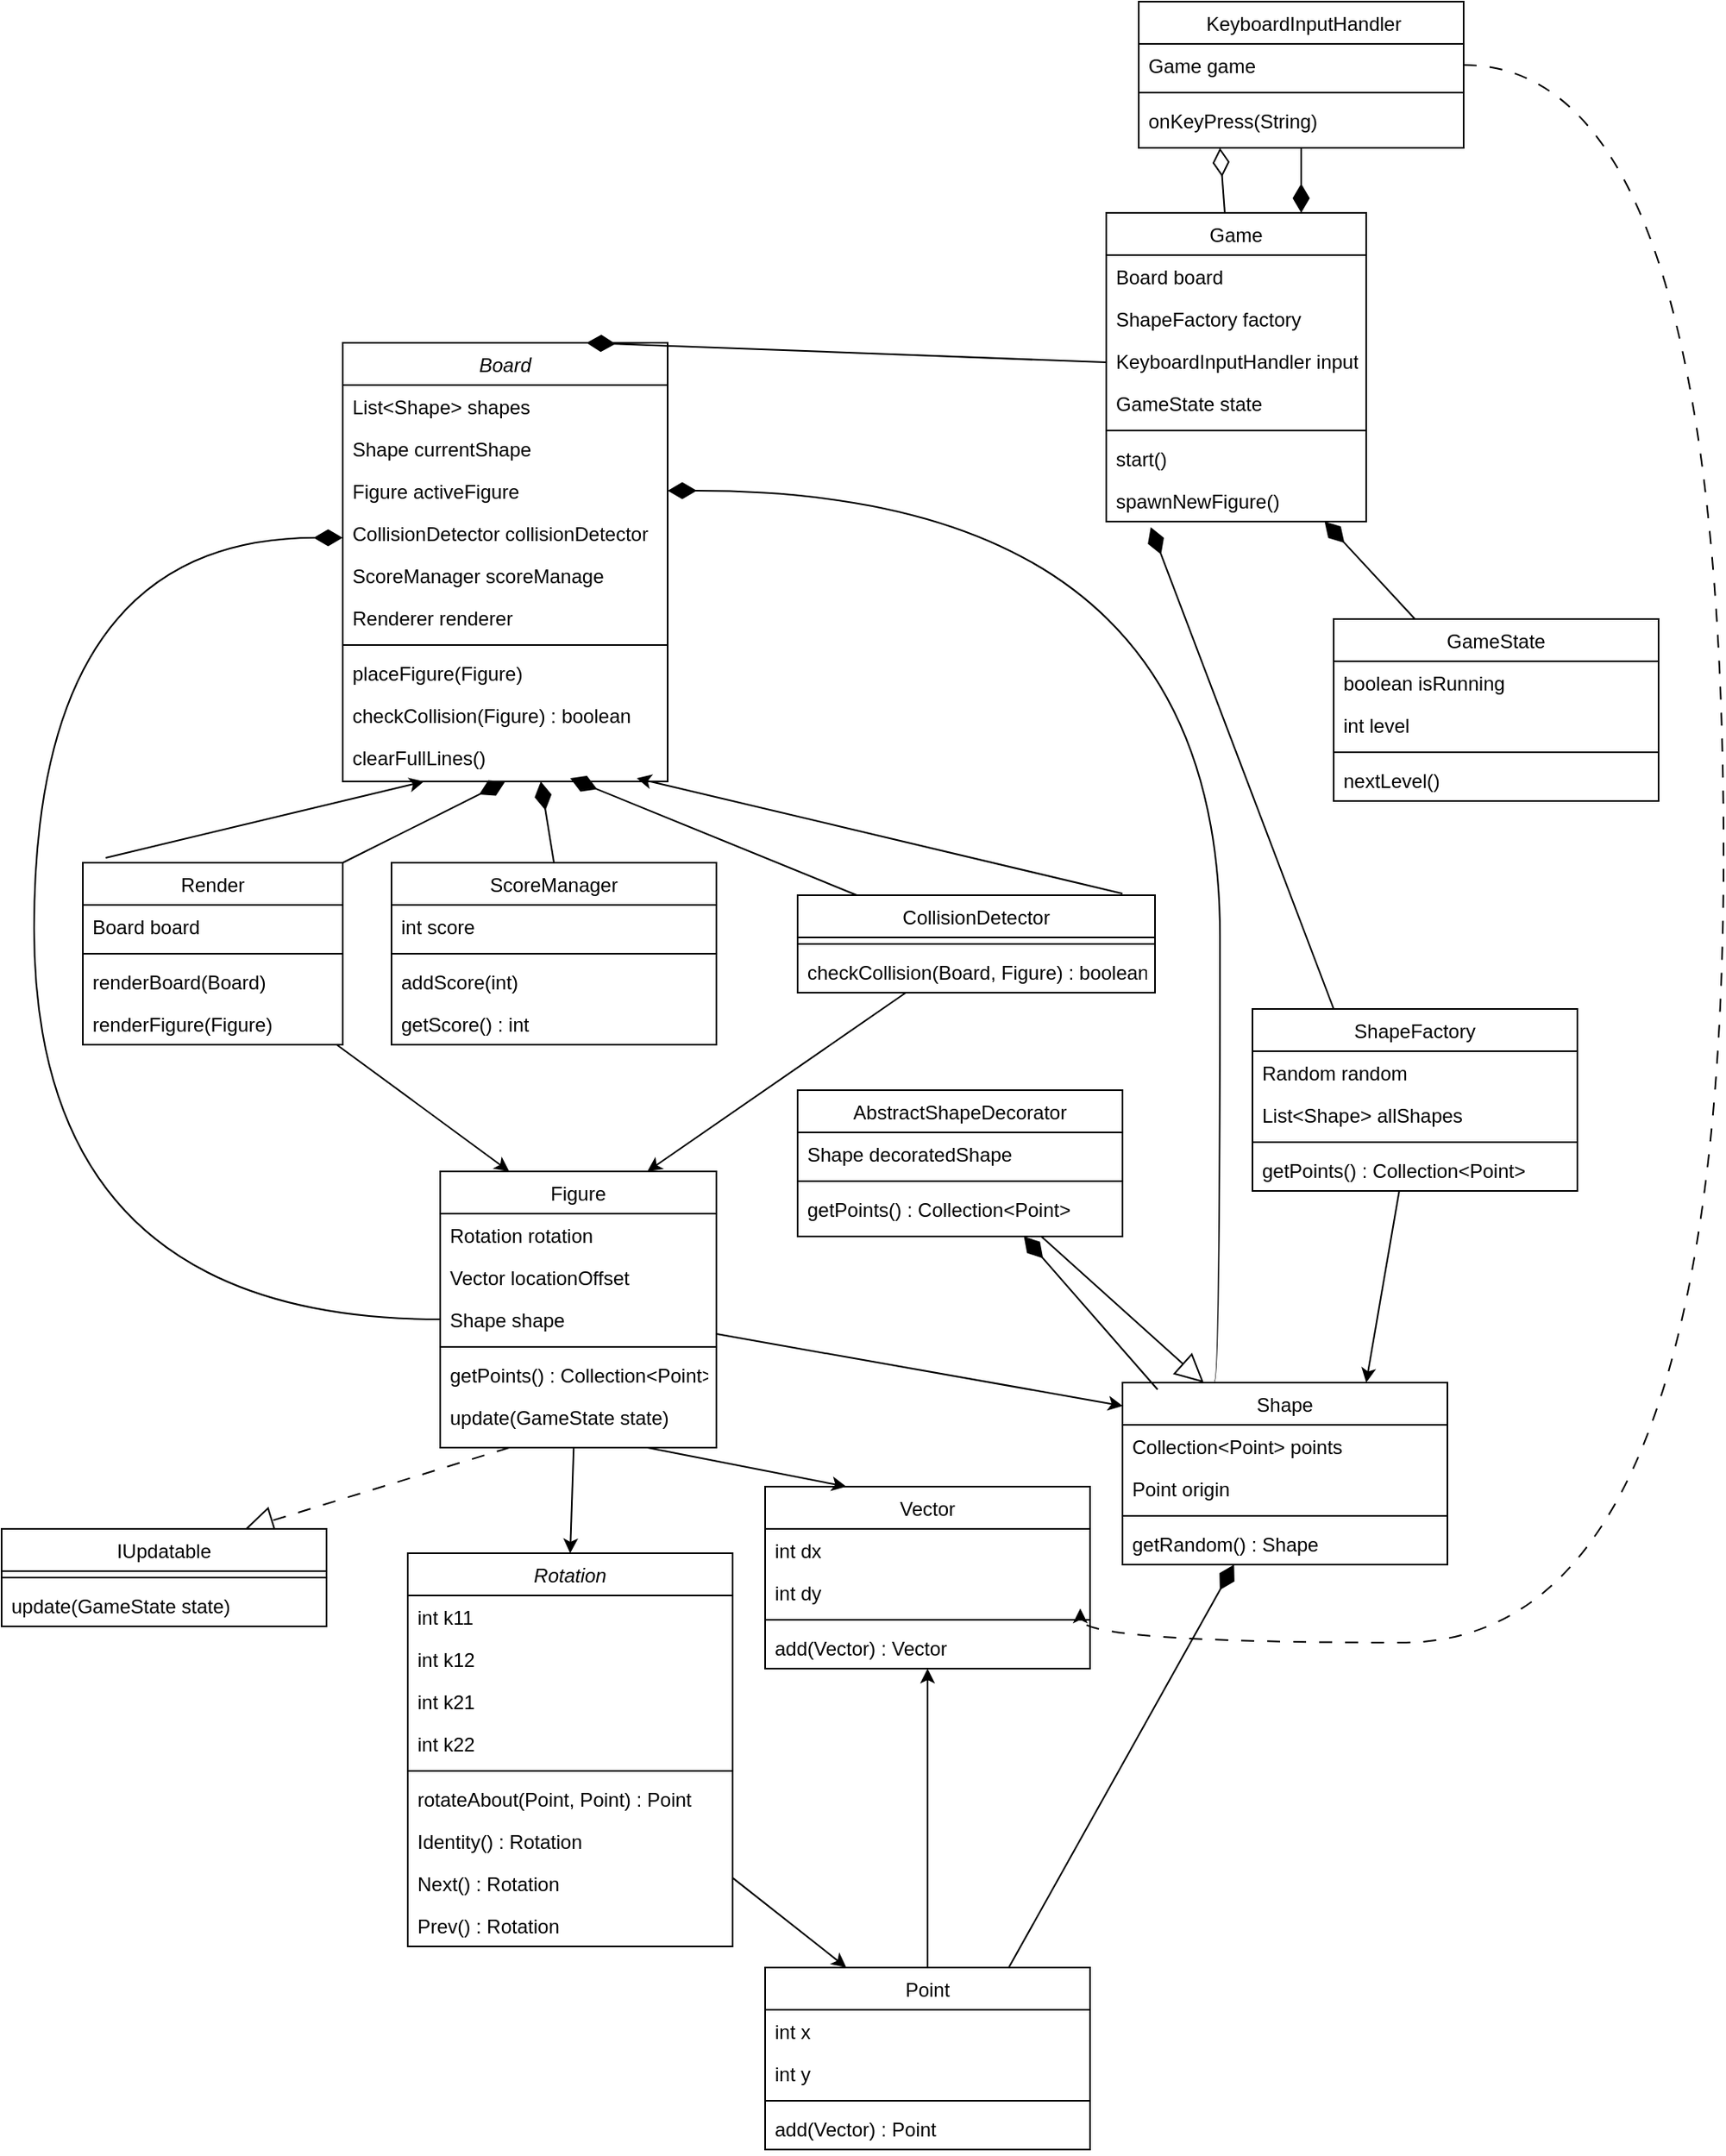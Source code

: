 <mxfile version="28.2.7">
  <diagram id="C5RBs43oDa-KdzZeNtuy" name="Page-1">
    <mxGraphModel grid="1" page="1" gridSize="10" guides="1" tooltips="1" connect="1" arrows="1" fold="1" pageScale="1" pageWidth="827" pageHeight="1169" math="0" shadow="0">
      <root>
        <mxCell id="WIyWlLk6GJQsqaUBKTNV-0" />
        <mxCell id="WIyWlLk6GJQsqaUBKTNV-1" parent="WIyWlLk6GJQsqaUBKTNV-0" />
        <mxCell id="5gI8SnAr9XJoYuYocvuc-80" style="rounded=0;orthogonalLoop=1;jettySize=auto;html=1;entryX=1;entryY=0;entryDx=0;entryDy=0;exitX=0.5;exitY=1;exitDx=0;exitDy=0;endArrow=none;endFill=0;endSize=6;startArrow=diamondThin;startFill=1;startSize=15;" edge="1" parent="WIyWlLk6GJQsqaUBKTNV-1" source="zkfFHV4jXpPFQw0GAbJ--0" target="5gI8SnAr9XJoYuYocvuc-6">
          <mxGeometry relative="1" as="geometry">
            <mxPoint x="310" y="110" as="sourcePoint" />
          </mxGeometry>
        </mxCell>
        <mxCell id="5gI8SnAr9XJoYuYocvuc-81" style="rounded=0;orthogonalLoop=1;jettySize=auto;html=1;entryX=0.5;entryY=0;entryDx=0;entryDy=0;endArrow=none;endFill=0;endSize=6;startArrow=diamondThin;startFill=1;startSize=15;" edge="1" parent="WIyWlLk6GJQsqaUBKTNV-1" source="zkfFHV4jXpPFQw0GAbJ--0" target="5gI8SnAr9XJoYuYocvuc-12">
          <mxGeometry relative="1" as="geometry" />
        </mxCell>
        <mxCell id="5gI8SnAr9XJoYuYocvuc-82" style="rounded=0;orthogonalLoop=1;jettySize=auto;html=1;entryX=0.909;entryY=-0.017;entryDx=0;entryDy=0;exitX=0.905;exitY=1;exitDx=0;exitDy=0;endArrow=none;endFill=0;endSize=15;startArrow=classic;startFill=1;exitPerimeter=0;entryPerimeter=0;" edge="1" parent="WIyWlLk6GJQsqaUBKTNV-1" source="5gI8SnAr9XJoYuYocvuc-5" target="zkfFHV4jXpPFQw0GAbJ--13">
          <mxGeometry relative="1" as="geometry" />
        </mxCell>
        <mxCell id="5gI8SnAr9XJoYuYocvuc-105" style="edgeStyle=orthogonalEdgeStyle;rounded=0;orthogonalLoop=1;jettySize=auto;html=1;entryX=0;entryY=0.5;entryDx=0;entryDy=0;curved=1;endArrow=none;endFill=0;endSize=6;startArrow=diamondThin;startFill=1;startSize=15;" edge="1" parent="WIyWlLk6GJQsqaUBKTNV-1" source="zkfFHV4jXpPFQw0GAbJ--0" target="5gI8SnAr9XJoYuYocvuc-40">
          <mxGeometry relative="1" as="geometry">
            <Array as="points">
              <mxPoint x="30" y="-40" />
              <mxPoint x="30" y="441" />
            </Array>
          </mxGeometry>
        </mxCell>
        <mxCell id="zkfFHV4jXpPFQw0GAbJ--0" value="Board" style="swimlane;fontStyle=2;align=center;verticalAlign=top;childLayout=stackLayout;horizontal=1;startSize=26;horizontalStack=0;resizeParent=1;resizeLast=0;collapsible=1;marginBottom=0;rounded=0;shadow=0;strokeWidth=1;" vertex="1" parent="WIyWlLk6GJQsqaUBKTNV-1">
          <mxGeometry x="220" y="-160" width="200" height="270" as="geometry">
            <mxRectangle x="230" y="140" width="160" height="26" as="alternateBounds" />
          </mxGeometry>
        </mxCell>
        <mxCell id="zkfFHV4jXpPFQw0GAbJ--1" value="List&lt;Shape&gt; shapes" style="text;align=left;verticalAlign=top;spacingLeft=4;spacingRight=4;overflow=hidden;rotatable=0;points=[[0,0.5],[1,0.5]];portConstraint=eastwest;" vertex="1" parent="zkfFHV4jXpPFQw0GAbJ--0">
          <mxGeometry y="26" width="200" height="26" as="geometry" />
        </mxCell>
        <mxCell id="zkfFHV4jXpPFQw0GAbJ--2" value="Shape currentShape" style="text;align=left;verticalAlign=top;spacingLeft=4;spacingRight=4;overflow=hidden;rotatable=0;points=[[0,0.5],[1,0.5]];portConstraint=eastwest;rounded=0;shadow=0;html=0;" vertex="1" parent="zkfFHV4jXpPFQw0GAbJ--0">
          <mxGeometry y="52" width="200" height="26" as="geometry" />
        </mxCell>
        <mxCell id="zkfFHV4jXpPFQw0GAbJ--3" value="Figure activeFigure" style="text;align=left;verticalAlign=top;spacingLeft=4;spacingRight=4;overflow=hidden;rotatable=0;points=[[0,0.5],[1,0.5]];portConstraint=eastwest;rounded=0;shadow=0;html=0;" vertex="1" parent="zkfFHV4jXpPFQw0GAbJ--0">
          <mxGeometry y="78" width="200" height="26" as="geometry" />
        </mxCell>
        <mxCell id="zkfFHV4jXpPFQw0GAbJ--5" value="CollisionDetector collisionDetector" style="text;align=left;verticalAlign=top;spacingLeft=4;spacingRight=4;overflow=hidden;rotatable=0;points=[[0,0.5],[1,0.5]];portConstraint=eastwest;" vertex="1" parent="zkfFHV4jXpPFQw0GAbJ--0">
          <mxGeometry y="104" width="200" height="26" as="geometry" />
        </mxCell>
        <mxCell id="5gI8SnAr9XJoYuYocvuc-1" value="ScoreManager scoreManage" style="text;align=left;verticalAlign=top;spacingLeft=4;spacingRight=4;overflow=hidden;rotatable=0;points=[[0,0.5],[1,0.5]];portConstraint=eastwest;rounded=0;shadow=0;html=0;" vertex="1" parent="zkfFHV4jXpPFQw0GAbJ--0">
          <mxGeometry y="130" width="200" height="26" as="geometry" />
        </mxCell>
        <mxCell id="5gI8SnAr9XJoYuYocvuc-2" value="Renderer renderer" style="text;align=left;verticalAlign=top;spacingLeft=4;spacingRight=4;overflow=hidden;rotatable=0;points=[[0,0.5],[1,0.5]];portConstraint=eastwest;rounded=0;shadow=0;html=0;" vertex="1" parent="zkfFHV4jXpPFQw0GAbJ--0">
          <mxGeometry y="156" width="200" height="26" as="geometry" />
        </mxCell>
        <mxCell id="zkfFHV4jXpPFQw0GAbJ--4" value="" style="line;html=1;strokeWidth=1;align=left;verticalAlign=middle;spacingTop=-1;spacingLeft=3;spacingRight=3;rotatable=0;labelPosition=right;points=[];portConstraint=eastwest;" vertex="1" parent="zkfFHV4jXpPFQw0GAbJ--0">
          <mxGeometry y="182" width="200" height="8" as="geometry" />
        </mxCell>
        <mxCell id="5gI8SnAr9XJoYuYocvuc-3" value="placeFigure(Figure)" style="text;align=left;verticalAlign=top;spacingLeft=4;spacingRight=4;overflow=hidden;rotatable=0;points=[[0,0.5],[1,0.5]];portConstraint=eastwest;rounded=0;shadow=0;html=0;" vertex="1" parent="zkfFHV4jXpPFQw0GAbJ--0">
          <mxGeometry y="190" width="200" height="26" as="geometry" />
        </mxCell>
        <mxCell id="5gI8SnAr9XJoYuYocvuc-4" value="checkCollision(Figure) : boolean" style="text;align=left;verticalAlign=top;spacingLeft=4;spacingRight=4;overflow=hidden;rotatable=0;points=[[0,0.5],[1,0.5]];portConstraint=eastwest;rounded=0;shadow=0;html=0;" vertex="1" parent="zkfFHV4jXpPFQw0GAbJ--0">
          <mxGeometry y="216" width="200" height="26" as="geometry" />
        </mxCell>
        <mxCell id="5gI8SnAr9XJoYuYocvuc-5" value="clearFullLines()" style="text;align=left;verticalAlign=top;spacingLeft=4;spacingRight=4;overflow=hidden;rotatable=0;points=[[0,0.5],[1,0.5]];portConstraint=eastwest;rounded=0;shadow=0;html=0;" vertex="1" parent="zkfFHV4jXpPFQw0GAbJ--0">
          <mxGeometry y="242" width="200" height="26" as="geometry" />
        </mxCell>
        <mxCell id="5gI8SnAr9XJoYuYocvuc-110" style="rounded=0;orthogonalLoop=1;jettySize=auto;html=1;entryX=0.75;entryY=0;entryDx=0;entryDy=0;endArrow=classic;endFill=1;" edge="1" parent="WIyWlLk6GJQsqaUBKTNV-1" source="zkfFHV4jXpPFQw0GAbJ--13" target="5gI8SnAr9XJoYuYocvuc-37">
          <mxGeometry relative="1" as="geometry" />
        </mxCell>
        <mxCell id="zkfFHV4jXpPFQw0GAbJ--13" value="CollisionDetector" style="swimlane;fontStyle=0;align=center;verticalAlign=top;childLayout=stackLayout;horizontal=1;startSize=26;horizontalStack=0;resizeParent=1;resizeLast=0;collapsible=1;marginBottom=0;rounded=0;shadow=0;strokeWidth=1;" vertex="1" parent="WIyWlLk6GJQsqaUBKTNV-1">
          <mxGeometry x="500" y="180" width="220" height="60" as="geometry">
            <mxRectangle x="340" y="380" width="170" height="26" as="alternateBounds" />
          </mxGeometry>
        </mxCell>
        <mxCell id="zkfFHV4jXpPFQw0GAbJ--15" value="" style="line;html=1;strokeWidth=1;align=left;verticalAlign=middle;spacingTop=-1;spacingLeft=3;spacingRight=3;rotatable=0;labelPosition=right;points=[];portConstraint=eastwest;" vertex="1" parent="zkfFHV4jXpPFQw0GAbJ--13">
          <mxGeometry y="26" width="220" height="8" as="geometry" />
        </mxCell>
        <mxCell id="zkfFHV4jXpPFQw0GAbJ--14" value="checkCollision(Board, Figure) : boolean" style="text;align=left;verticalAlign=top;spacingLeft=4;spacingRight=4;overflow=hidden;rotatable=0;points=[[0,0.5],[1,0.5]];portConstraint=eastwest;" vertex="1" parent="zkfFHV4jXpPFQw0GAbJ--13">
          <mxGeometry y="34" width="220" height="26" as="geometry" />
        </mxCell>
        <mxCell id="5gI8SnAr9XJoYuYocvuc-90" style="rounded=0;orthogonalLoop=1;jettySize=auto;html=1;entryX=0.75;entryY=0;entryDx=0;entryDy=0;endSize=15;endArrow=diamondThin;endFill=1;" edge="1" parent="WIyWlLk6GJQsqaUBKTNV-1" source="zkfFHV4jXpPFQw0GAbJ--17" target="zkfFHV4jXpPFQw0GAbJ--0">
          <mxGeometry relative="1" as="geometry" />
        </mxCell>
        <mxCell id="5gI8SnAr9XJoYuYocvuc-92" style="rounded=0;orthogonalLoop=1;jettySize=auto;html=1;entryX=0.25;entryY=0;entryDx=0;entryDy=0;exitX=0.84;exitY=1;exitDx=0;exitDy=0;exitPerimeter=0;endArrow=none;endFill=0;endSize=6;startArrow=diamondThin;startFill=1;startSize=15;" edge="1" parent="WIyWlLk6GJQsqaUBKTNV-1" source="zkfFHV4jXpPFQw0GAbJ--24" target="5gI8SnAr9XJoYuYocvuc-22">
          <mxGeometry relative="1" as="geometry" />
        </mxCell>
        <mxCell id="5gI8SnAr9XJoYuYocvuc-96" style="rounded=0;orthogonalLoop=1;jettySize=auto;html=1;entryX=0.25;entryY=0;entryDx=0;entryDy=0;exitX=0.171;exitY=1.133;exitDx=0;exitDy=0;exitPerimeter=0;endArrow=none;endFill=0;endSize=6;startArrow=diamondThin;startFill=1;startSize=15;" edge="1" parent="WIyWlLk6GJQsqaUBKTNV-1" source="zkfFHV4jXpPFQw0GAbJ--24" target="5gI8SnAr9XJoYuYocvuc-27">
          <mxGeometry relative="1" as="geometry" />
        </mxCell>
        <mxCell id="5gI8SnAr9XJoYuYocvuc-113" style="rounded=0;orthogonalLoop=1;jettySize=auto;html=1;entryX=0.25;entryY=1;entryDx=0;entryDy=0;endArrow=diamondThin;endFill=0;endSize=15;" edge="1" parent="WIyWlLk6GJQsqaUBKTNV-1" source="zkfFHV4jXpPFQw0GAbJ--17" target="5gI8SnAr9XJoYuYocvuc-17">
          <mxGeometry relative="1" as="geometry" />
        </mxCell>
        <mxCell id="zkfFHV4jXpPFQw0GAbJ--17" value="Game" style="swimlane;fontStyle=0;align=center;verticalAlign=top;childLayout=stackLayout;horizontal=1;startSize=26;horizontalStack=0;resizeParent=1;resizeLast=0;collapsible=1;marginBottom=0;rounded=0;shadow=0;strokeWidth=1;" vertex="1" parent="WIyWlLk6GJQsqaUBKTNV-1">
          <mxGeometry x="690" y="-240" width="160" height="190" as="geometry">
            <mxRectangle x="550" y="140" width="160" height="26" as="alternateBounds" />
          </mxGeometry>
        </mxCell>
        <mxCell id="zkfFHV4jXpPFQw0GAbJ--18" value="Board board" style="text;align=left;verticalAlign=top;spacingLeft=4;spacingRight=4;overflow=hidden;rotatable=0;points=[[0,0.5],[1,0.5]];portConstraint=eastwest;" vertex="1" parent="zkfFHV4jXpPFQw0GAbJ--17">
          <mxGeometry y="26" width="160" height="26" as="geometry" />
        </mxCell>
        <mxCell id="zkfFHV4jXpPFQw0GAbJ--19" value="ShapeFactory factory" style="text;align=left;verticalAlign=top;spacingLeft=4;spacingRight=4;overflow=hidden;rotatable=0;points=[[0,0.5],[1,0.5]];portConstraint=eastwest;rounded=0;shadow=0;html=0;" vertex="1" parent="zkfFHV4jXpPFQw0GAbJ--17">
          <mxGeometry y="52" width="160" height="26" as="geometry" />
        </mxCell>
        <mxCell id="zkfFHV4jXpPFQw0GAbJ--20" value="KeyboardInputHandler input" style="text;align=left;verticalAlign=top;spacingLeft=4;spacingRight=4;overflow=hidden;rotatable=0;points=[[0,0.5],[1,0.5]];portConstraint=eastwest;rounded=0;shadow=0;html=0;" vertex="1" parent="zkfFHV4jXpPFQw0GAbJ--17">
          <mxGeometry y="78" width="160" height="26" as="geometry" />
        </mxCell>
        <mxCell id="zkfFHV4jXpPFQw0GAbJ--21" value="GameState state" style="text;align=left;verticalAlign=top;spacingLeft=4;spacingRight=4;overflow=hidden;rotatable=0;points=[[0,0.5],[1,0.5]];portConstraint=eastwest;rounded=0;shadow=0;html=0;" vertex="1" parent="zkfFHV4jXpPFQw0GAbJ--17">
          <mxGeometry y="104" width="160" height="26" as="geometry" />
        </mxCell>
        <mxCell id="zkfFHV4jXpPFQw0GAbJ--23" value="" style="line;html=1;strokeWidth=1;align=left;verticalAlign=middle;spacingTop=-1;spacingLeft=3;spacingRight=3;rotatable=0;labelPosition=right;points=[];portConstraint=eastwest;" vertex="1" parent="zkfFHV4jXpPFQw0GAbJ--17">
          <mxGeometry y="130" width="160" height="8" as="geometry" />
        </mxCell>
        <mxCell id="zkfFHV4jXpPFQw0GAbJ--22" value="start()" style="text;align=left;verticalAlign=top;spacingLeft=4;spacingRight=4;overflow=hidden;rotatable=0;points=[[0,0.5],[1,0.5]];portConstraint=eastwest;rounded=0;shadow=0;html=0;" vertex="1" parent="zkfFHV4jXpPFQw0GAbJ--17">
          <mxGeometry y="138" width="160" height="26" as="geometry" />
        </mxCell>
        <mxCell id="zkfFHV4jXpPFQw0GAbJ--24" value="spawnNewFigure()" style="text;align=left;verticalAlign=top;spacingLeft=4;spacingRight=4;overflow=hidden;rotatable=0;points=[[0,0.5],[1,0.5]];portConstraint=eastwest;" vertex="1" parent="zkfFHV4jXpPFQw0GAbJ--17">
          <mxGeometry y="164" width="160" height="26" as="geometry" />
        </mxCell>
        <mxCell id="5gI8SnAr9XJoYuYocvuc-106" style="rounded=0;orthogonalLoop=1;jettySize=auto;html=1;entryX=0.25;entryY=0;entryDx=0;entryDy=0;" edge="1" parent="WIyWlLk6GJQsqaUBKTNV-1" source="5gI8SnAr9XJoYuYocvuc-6" target="5gI8SnAr9XJoYuYocvuc-37">
          <mxGeometry relative="1" as="geometry" />
        </mxCell>
        <mxCell id="5gI8SnAr9XJoYuYocvuc-109" style="rounded=0;orthogonalLoop=1;jettySize=auto;html=1;entryX=0.25;entryY=1;entryDx=0;entryDy=0;exitX=0.088;exitY=-0.027;exitDx=0;exitDy=0;endArrow=classic;endFill=1;exitPerimeter=0;" edge="1" parent="WIyWlLk6GJQsqaUBKTNV-1" source="5gI8SnAr9XJoYuYocvuc-6" target="zkfFHV4jXpPFQw0GAbJ--0">
          <mxGeometry relative="1" as="geometry" />
        </mxCell>
        <mxCell id="5gI8SnAr9XJoYuYocvuc-6" value="Render" style="swimlane;fontStyle=0;align=center;verticalAlign=top;childLayout=stackLayout;horizontal=1;startSize=26;horizontalStack=0;resizeParent=1;resizeLast=0;collapsible=1;marginBottom=0;rounded=0;shadow=0;strokeWidth=1;" vertex="1" parent="WIyWlLk6GJQsqaUBKTNV-1">
          <mxGeometry x="60" y="160" width="160" height="112" as="geometry">
            <mxRectangle x="130" y="380" width="160" height="26" as="alternateBounds" />
          </mxGeometry>
        </mxCell>
        <mxCell id="5gI8SnAr9XJoYuYocvuc-7" value="Board board" style="text;align=left;verticalAlign=top;spacingLeft=4;spacingRight=4;overflow=hidden;rotatable=0;points=[[0,0.5],[1,0.5]];portConstraint=eastwest;" vertex="1" parent="5gI8SnAr9XJoYuYocvuc-6">
          <mxGeometry y="26" width="160" height="26" as="geometry" />
        </mxCell>
        <mxCell id="5gI8SnAr9XJoYuYocvuc-9" value="" style="line;html=1;strokeWidth=1;align=left;verticalAlign=middle;spacingTop=-1;spacingLeft=3;spacingRight=3;rotatable=0;labelPosition=right;points=[];portConstraint=eastwest;" vertex="1" parent="5gI8SnAr9XJoYuYocvuc-6">
          <mxGeometry y="52" width="160" height="8" as="geometry" />
        </mxCell>
        <mxCell id="5gI8SnAr9XJoYuYocvuc-10" value="renderBoard(Board)" style="text;align=left;verticalAlign=top;spacingLeft=4;spacingRight=4;overflow=hidden;rotatable=0;points=[[0,0.5],[1,0.5]];portConstraint=eastwest;fontStyle=0" vertex="1" parent="5gI8SnAr9XJoYuYocvuc-6">
          <mxGeometry y="60" width="160" height="26" as="geometry" />
        </mxCell>
        <mxCell id="5gI8SnAr9XJoYuYocvuc-11" value="renderFigure(Figure)" style="text;align=left;verticalAlign=top;spacingLeft=4;spacingRight=4;overflow=hidden;rotatable=0;points=[[0,0.5],[1,0.5]];portConstraint=eastwest;" vertex="1" parent="5gI8SnAr9XJoYuYocvuc-6">
          <mxGeometry y="86" width="160" height="26" as="geometry" />
        </mxCell>
        <mxCell id="5gI8SnAr9XJoYuYocvuc-12" value="ScoreManager" style="swimlane;fontStyle=0;align=center;verticalAlign=top;childLayout=stackLayout;horizontal=1;startSize=26;horizontalStack=0;resizeParent=1;resizeLast=0;collapsible=1;marginBottom=0;rounded=0;shadow=0;strokeWidth=1;" vertex="1" parent="WIyWlLk6GJQsqaUBKTNV-1">
          <mxGeometry x="250" y="160" width="200" height="112" as="geometry">
            <mxRectangle x="130" y="380" width="160" height="26" as="alternateBounds" />
          </mxGeometry>
        </mxCell>
        <mxCell id="5gI8SnAr9XJoYuYocvuc-13" value="int score" style="text;align=left;verticalAlign=top;spacingLeft=4;spacingRight=4;overflow=hidden;rotatable=0;points=[[0,0.5],[1,0.5]];portConstraint=eastwest;" vertex="1" parent="5gI8SnAr9XJoYuYocvuc-12">
          <mxGeometry y="26" width="200" height="26" as="geometry" />
        </mxCell>
        <mxCell id="5gI8SnAr9XJoYuYocvuc-14" value="" style="line;html=1;strokeWidth=1;align=left;verticalAlign=middle;spacingTop=-1;spacingLeft=3;spacingRight=3;rotatable=0;labelPosition=right;points=[];portConstraint=eastwest;" vertex="1" parent="5gI8SnAr9XJoYuYocvuc-12">
          <mxGeometry y="52" width="200" height="8" as="geometry" />
        </mxCell>
        <mxCell id="5gI8SnAr9XJoYuYocvuc-15" value="addScore(int)" style="text;align=left;verticalAlign=top;spacingLeft=4;spacingRight=4;overflow=hidden;rotatable=0;points=[[0,0.5],[1,0.5]];portConstraint=eastwest;fontStyle=0" vertex="1" parent="5gI8SnAr9XJoYuYocvuc-12">
          <mxGeometry y="60" width="200" height="26" as="geometry" />
        </mxCell>
        <mxCell id="5gI8SnAr9XJoYuYocvuc-16" value="getScore() : int" style="text;align=left;verticalAlign=top;spacingLeft=4;spacingRight=4;overflow=hidden;rotatable=0;points=[[0,0.5],[1,0.5]];portConstraint=eastwest;" vertex="1" parent="5gI8SnAr9XJoYuYocvuc-12">
          <mxGeometry y="86" width="200" height="26" as="geometry" />
        </mxCell>
        <mxCell id="5gI8SnAr9XJoYuYocvuc-112" style="rounded=0;orthogonalLoop=1;jettySize=auto;html=1;entryX=0.75;entryY=0;entryDx=0;entryDy=0;endArrow=diamondThin;endFill=1;endSize=15;" edge="1" parent="WIyWlLk6GJQsqaUBKTNV-1" source="5gI8SnAr9XJoYuYocvuc-17" target="zkfFHV4jXpPFQw0GAbJ--17">
          <mxGeometry relative="1" as="geometry" />
        </mxCell>
        <mxCell id="5gI8SnAr9XJoYuYocvuc-114" style="rounded=0;orthogonalLoop=1;jettySize=auto;html=1;entryX=0.97;entryY=0.885;entryDx=0;entryDy=0;dashed=1;dashPattern=8 8;edgeStyle=orthogonalEdgeStyle;curved=1;entryPerimeter=0;exitX=1;exitY=0.5;exitDx=0;exitDy=0;" edge="1" parent="WIyWlLk6GJQsqaUBKTNV-1" source="5gI8SnAr9XJoYuYocvuc-18" target="5gI8SnAr9XJoYuYocvuc-34">
          <mxGeometry relative="1" as="geometry">
            <mxPoint x="1080" y="-722.5" as="sourcePoint" />
            <mxPoint x="750" y="667.5" as="targetPoint" />
            <Array as="points">
              <mxPoint x="1070" y="-331" />
              <mxPoint x="1070" y="640" />
              <mxPoint x="674" y="640" />
            </Array>
          </mxGeometry>
        </mxCell>
        <mxCell id="5gI8SnAr9XJoYuYocvuc-17" value=" KeyboardInputHandler" style="swimlane;fontStyle=0;align=center;verticalAlign=top;childLayout=stackLayout;horizontal=1;startSize=26;horizontalStack=0;resizeParent=1;resizeLast=0;collapsible=1;marginBottom=0;rounded=0;shadow=0;strokeWidth=1;" vertex="1" parent="WIyWlLk6GJQsqaUBKTNV-1">
          <mxGeometry x="710" y="-370" width="200" height="90" as="geometry">
            <mxRectangle x="130" y="380" width="160" height="26" as="alternateBounds" />
          </mxGeometry>
        </mxCell>
        <mxCell id="5gI8SnAr9XJoYuYocvuc-18" value="Game game" style="text;align=left;verticalAlign=top;spacingLeft=4;spacingRight=4;overflow=hidden;rotatable=0;points=[[0,0.5],[1,0.5]];portConstraint=eastwest;" vertex="1" parent="5gI8SnAr9XJoYuYocvuc-17">
          <mxGeometry y="26" width="200" height="26" as="geometry" />
        </mxCell>
        <mxCell id="5gI8SnAr9XJoYuYocvuc-19" value="" style="line;html=1;strokeWidth=1;align=left;verticalAlign=middle;spacingTop=-1;spacingLeft=3;spacingRight=3;rotatable=0;labelPosition=right;points=[];portConstraint=eastwest;" vertex="1" parent="5gI8SnAr9XJoYuYocvuc-17">
          <mxGeometry y="52" width="200" height="8" as="geometry" />
        </mxCell>
        <mxCell id="5gI8SnAr9XJoYuYocvuc-21" value="onKeyPress(String)" style="text;align=left;verticalAlign=top;spacingLeft=4;spacingRight=4;overflow=hidden;rotatable=0;points=[[0,0.5],[1,0.5]];portConstraint=eastwest;" vertex="1" parent="5gI8SnAr9XJoYuYocvuc-17">
          <mxGeometry y="60" width="200" height="26" as="geometry" />
        </mxCell>
        <mxCell id="5gI8SnAr9XJoYuYocvuc-22" value="GameState" style="swimlane;fontStyle=0;align=center;verticalAlign=top;childLayout=stackLayout;horizontal=1;startSize=26;horizontalStack=0;resizeParent=1;resizeLast=0;collapsible=1;marginBottom=0;rounded=0;shadow=0;strokeWidth=1;" vertex="1" parent="WIyWlLk6GJQsqaUBKTNV-1">
          <mxGeometry x="830" y="10" width="200" height="112" as="geometry">
            <mxRectangle x="130" y="380" width="160" height="26" as="alternateBounds" />
          </mxGeometry>
        </mxCell>
        <mxCell id="5gI8SnAr9XJoYuYocvuc-23" value="boolean isRunning" style="text;align=left;verticalAlign=top;spacingLeft=4;spacingRight=4;overflow=hidden;rotatable=0;points=[[0,0.5],[1,0.5]];portConstraint=eastwest;" vertex="1" parent="5gI8SnAr9XJoYuYocvuc-22">
          <mxGeometry y="26" width="200" height="26" as="geometry" />
        </mxCell>
        <mxCell id="5gI8SnAr9XJoYuYocvuc-25" value="int level" style="text;align=left;verticalAlign=top;spacingLeft=4;spacingRight=4;overflow=hidden;rotatable=0;points=[[0,0.5],[1,0.5]];portConstraint=eastwest;fontStyle=0" vertex="1" parent="5gI8SnAr9XJoYuYocvuc-22">
          <mxGeometry y="52" width="200" height="26" as="geometry" />
        </mxCell>
        <mxCell id="5gI8SnAr9XJoYuYocvuc-24" value="" style="line;html=1;strokeWidth=1;align=left;verticalAlign=middle;spacingTop=-1;spacingLeft=3;spacingRight=3;rotatable=0;labelPosition=right;points=[];portConstraint=eastwest;" vertex="1" parent="5gI8SnAr9XJoYuYocvuc-22">
          <mxGeometry y="78" width="200" height="8" as="geometry" />
        </mxCell>
        <mxCell id="5gI8SnAr9XJoYuYocvuc-26" value="nextLevel()" style="text;align=left;verticalAlign=top;spacingLeft=4;spacingRight=4;overflow=hidden;rotatable=0;points=[[0,0.5],[1,0.5]];portConstraint=eastwest;" vertex="1" parent="5gI8SnAr9XJoYuYocvuc-22">
          <mxGeometry y="86" width="200" height="26" as="geometry" />
        </mxCell>
        <mxCell id="5gI8SnAr9XJoYuYocvuc-100" style="rounded=0;orthogonalLoop=1;jettySize=auto;html=1;entryX=0.75;entryY=0;entryDx=0;entryDy=0;endArrow=classic;endFill=1;" edge="1" parent="WIyWlLk6GJQsqaUBKTNV-1" source="5gI8SnAr9XJoYuYocvuc-27" target="5gI8SnAr9XJoYuYocvuc-56">
          <mxGeometry relative="1" as="geometry" />
        </mxCell>
        <mxCell id="5gI8SnAr9XJoYuYocvuc-27" value="ShapeFactory" style="swimlane;fontStyle=0;align=center;verticalAlign=top;childLayout=stackLayout;horizontal=1;startSize=26;horizontalStack=0;resizeParent=1;resizeLast=0;collapsible=1;marginBottom=0;rounded=0;shadow=0;strokeWidth=1;" vertex="1" parent="WIyWlLk6GJQsqaUBKTNV-1">
          <mxGeometry x="780" y="250" width="200" height="112" as="geometry">
            <mxRectangle x="130" y="380" width="160" height="26" as="alternateBounds" />
          </mxGeometry>
        </mxCell>
        <mxCell id="5gI8SnAr9XJoYuYocvuc-28" value="Random random" style="text;align=left;verticalAlign=top;spacingLeft=4;spacingRight=4;overflow=hidden;rotatable=0;points=[[0,0.5],[1,0.5]];portConstraint=eastwest;" vertex="1" parent="5gI8SnAr9XJoYuYocvuc-27">
          <mxGeometry y="26" width="200" height="26" as="geometry" />
        </mxCell>
        <mxCell id="5gI8SnAr9XJoYuYocvuc-29" value="List&lt;Shape&gt; allShapes" style="text;align=left;verticalAlign=top;spacingLeft=4;spacingRight=4;overflow=hidden;rotatable=0;points=[[0,0.5],[1,0.5]];portConstraint=eastwest;fontStyle=0" vertex="1" parent="5gI8SnAr9XJoYuYocvuc-27">
          <mxGeometry y="52" width="200" height="26" as="geometry" />
        </mxCell>
        <mxCell id="5gI8SnAr9XJoYuYocvuc-30" value="" style="line;html=1;strokeWidth=1;align=left;verticalAlign=middle;spacingTop=-1;spacingLeft=3;spacingRight=3;rotatable=0;labelPosition=right;points=[];portConstraint=eastwest;" vertex="1" parent="5gI8SnAr9XJoYuYocvuc-27">
          <mxGeometry y="78" width="200" height="8" as="geometry" />
        </mxCell>
        <mxCell id="5gI8SnAr9XJoYuYocvuc-31" value="getPoints() : Collection&lt;Point&gt;" style="text;align=left;verticalAlign=top;spacingLeft=4;spacingRight=4;overflow=hidden;rotatable=0;points=[[0,0.5],[1,0.5]];portConstraint=eastwest;" vertex="1" parent="5gI8SnAr9XJoYuYocvuc-27">
          <mxGeometry y="86" width="200" height="26" as="geometry" />
        </mxCell>
        <mxCell id="5gI8SnAr9XJoYuYocvuc-74" style="rounded=0;orthogonalLoop=1;jettySize=auto;html=1;entryX=0.5;entryY=0;entryDx=0;entryDy=0;endArrow=none;endFill=0;startArrow=classic;startFill=1;" edge="1" parent="WIyWlLk6GJQsqaUBKTNV-1" source="5gI8SnAr9XJoYuYocvuc-32" target="5gI8SnAr9XJoYuYocvuc-68">
          <mxGeometry relative="1" as="geometry" />
        </mxCell>
        <mxCell id="5gI8SnAr9XJoYuYocvuc-32" value="Vector" style="swimlane;fontStyle=0;align=center;verticalAlign=top;childLayout=stackLayout;horizontal=1;startSize=26;horizontalStack=0;resizeParent=1;resizeLast=0;collapsible=1;marginBottom=0;rounded=0;shadow=0;strokeWidth=1;" vertex="1" parent="WIyWlLk6GJQsqaUBKTNV-1">
          <mxGeometry x="480" y="544" width="200" height="112" as="geometry">
            <mxRectangle x="130" y="380" width="160" height="26" as="alternateBounds" />
          </mxGeometry>
        </mxCell>
        <mxCell id="5gI8SnAr9XJoYuYocvuc-33" value="int dx" style="text;align=left;verticalAlign=top;spacingLeft=4;spacingRight=4;overflow=hidden;rotatable=0;points=[[0,0.5],[1,0.5]];portConstraint=eastwest;" vertex="1" parent="5gI8SnAr9XJoYuYocvuc-32">
          <mxGeometry y="26" width="200" height="26" as="geometry" />
        </mxCell>
        <mxCell id="5gI8SnAr9XJoYuYocvuc-34" value="int dy" style="text;align=left;verticalAlign=top;spacingLeft=4;spacingRight=4;overflow=hidden;rotatable=0;points=[[0,0.5],[1,0.5]];portConstraint=eastwest;fontStyle=0" vertex="1" parent="5gI8SnAr9XJoYuYocvuc-32">
          <mxGeometry y="52" width="200" height="26" as="geometry" />
        </mxCell>
        <mxCell id="5gI8SnAr9XJoYuYocvuc-35" value="" style="line;html=1;strokeWidth=1;align=left;verticalAlign=middle;spacingTop=-1;spacingLeft=3;spacingRight=3;rotatable=0;labelPosition=right;points=[];portConstraint=eastwest;" vertex="1" parent="5gI8SnAr9XJoYuYocvuc-32">
          <mxGeometry y="78" width="200" height="8" as="geometry" />
        </mxCell>
        <mxCell id="5gI8SnAr9XJoYuYocvuc-36" value="add(Vector) : Vector" style="text;align=left;verticalAlign=top;spacingLeft=4;spacingRight=4;overflow=hidden;rotatable=0;points=[[0,0.5],[1,0.5]];portConstraint=eastwest;" vertex="1" parent="5gI8SnAr9XJoYuYocvuc-32">
          <mxGeometry y="86" width="200" height="26" as="geometry" />
        </mxCell>
        <mxCell id="5gI8SnAr9XJoYuYocvuc-76" style="rounded=0;orthogonalLoop=1;jettySize=auto;html=1;entryX=0.75;entryY=0;entryDx=0;entryDy=0;exitX=0.25;exitY=1;exitDx=0;exitDy=0;dashed=1;dashPattern=8 8;endArrow=block;endFill=0;endSize=15;" edge="1" parent="WIyWlLk6GJQsqaUBKTNV-1" source="5gI8SnAr9XJoYuYocvuc-37" target="5gI8SnAr9XJoYuYocvuc-63">
          <mxGeometry relative="1" as="geometry" />
        </mxCell>
        <mxCell id="5gI8SnAr9XJoYuYocvuc-77" style="rounded=0;orthogonalLoop=1;jettySize=auto;html=1;entryX=0.5;entryY=0;entryDx=0;entryDy=0;endArrow=classic;endFill=1;" edge="1" parent="WIyWlLk6GJQsqaUBKTNV-1" source="5gI8SnAr9XJoYuYocvuc-37" target="5gI8SnAr9XJoYuYocvuc-45">
          <mxGeometry relative="1" as="geometry" />
        </mxCell>
        <mxCell id="5gI8SnAr9XJoYuYocvuc-78" style="rounded=0;orthogonalLoop=1;jettySize=auto;html=1;entryX=0.25;entryY=0;entryDx=0;entryDy=0;exitX=0.75;exitY=1;exitDx=0;exitDy=0;endArrow=classic;endFill=1;endSize=6;" edge="1" parent="WIyWlLk6GJQsqaUBKTNV-1" source="5gI8SnAr9XJoYuYocvuc-37" target="5gI8SnAr9XJoYuYocvuc-32">
          <mxGeometry relative="1" as="geometry" />
        </mxCell>
        <mxCell id="5gI8SnAr9XJoYuYocvuc-37" value="Figure" style="swimlane;fontStyle=0;align=center;verticalAlign=top;childLayout=stackLayout;horizontal=1;startSize=26;horizontalStack=0;resizeParent=1;resizeLast=0;collapsible=1;marginBottom=0;rounded=0;shadow=0;strokeWidth=1;" vertex="1" parent="WIyWlLk6GJQsqaUBKTNV-1">
          <mxGeometry x="280" y="350" width="170" height="170" as="geometry">
            <mxRectangle x="550" y="140" width="160" height="26" as="alternateBounds" />
          </mxGeometry>
        </mxCell>
        <mxCell id="5gI8SnAr9XJoYuYocvuc-38" value="Rotation rotation" style="text;align=left;verticalAlign=top;spacingLeft=4;spacingRight=4;overflow=hidden;rotatable=0;points=[[0,0.5],[1,0.5]];portConstraint=eastwest;" vertex="1" parent="5gI8SnAr9XJoYuYocvuc-37">
          <mxGeometry y="26" width="170" height="26" as="geometry" />
        </mxCell>
        <mxCell id="5gI8SnAr9XJoYuYocvuc-39" value="Vector locationOffset" style="text;align=left;verticalAlign=top;spacingLeft=4;spacingRight=4;overflow=hidden;rotatable=0;points=[[0,0.5],[1,0.5]];portConstraint=eastwest;rounded=0;shadow=0;html=0;" vertex="1" parent="5gI8SnAr9XJoYuYocvuc-37">
          <mxGeometry y="52" width="170" height="26" as="geometry" />
        </mxCell>
        <mxCell id="5gI8SnAr9XJoYuYocvuc-40" value="Shape shape" style="text;align=left;verticalAlign=top;spacingLeft=4;spacingRight=4;overflow=hidden;rotatable=0;points=[[0,0.5],[1,0.5]];portConstraint=eastwest;rounded=0;shadow=0;html=0;" vertex="1" parent="5gI8SnAr9XJoYuYocvuc-37">
          <mxGeometry y="78" width="170" height="26" as="geometry" />
        </mxCell>
        <mxCell id="5gI8SnAr9XJoYuYocvuc-42" value="" style="line;html=1;strokeWidth=1;align=left;verticalAlign=middle;spacingTop=-1;spacingLeft=3;spacingRight=3;rotatable=0;labelPosition=right;points=[];portConstraint=eastwest;" vertex="1" parent="5gI8SnAr9XJoYuYocvuc-37">
          <mxGeometry y="104" width="170" height="8" as="geometry" />
        </mxCell>
        <mxCell id="5gI8SnAr9XJoYuYocvuc-41" value="getPoints() : Collection&lt;Point&gt;" style="text;align=left;verticalAlign=top;spacingLeft=4;spacingRight=4;overflow=hidden;rotatable=0;points=[[0,0.5],[1,0.5]];portConstraint=eastwest;rounded=0;shadow=0;html=0;" vertex="1" parent="5gI8SnAr9XJoYuYocvuc-37">
          <mxGeometry y="112" width="170" height="26" as="geometry" />
        </mxCell>
        <mxCell id="5gI8SnAr9XJoYuYocvuc-43" value="update(GameState state)" style="text;align=left;verticalAlign=top;spacingLeft=4;spacingRight=4;overflow=hidden;rotatable=0;points=[[0,0.5],[1,0.5]];portConstraint=eastwest;rounded=0;shadow=0;html=0;" vertex="1" parent="5gI8SnAr9XJoYuYocvuc-37">
          <mxGeometry y="138" width="170" height="26" as="geometry" />
        </mxCell>
        <mxCell id="5gI8SnAr9XJoYuYocvuc-75" style="rounded=0;orthogonalLoop=1;jettySize=auto;html=1;entryX=0.25;entryY=0;entryDx=0;entryDy=0;" edge="1" parent="WIyWlLk6GJQsqaUBKTNV-1" source="5gI8SnAr9XJoYuYocvuc-45" target="5gI8SnAr9XJoYuYocvuc-68">
          <mxGeometry relative="1" as="geometry" />
        </mxCell>
        <mxCell id="5gI8SnAr9XJoYuYocvuc-45" value="Rotation" style="swimlane;fontStyle=2;align=center;verticalAlign=top;childLayout=stackLayout;horizontal=1;startSize=26;horizontalStack=0;resizeParent=1;resizeLast=0;collapsible=1;marginBottom=0;rounded=0;shadow=0;strokeWidth=1;" vertex="1" parent="WIyWlLk6GJQsqaUBKTNV-1">
          <mxGeometry x="260" y="585" width="200" height="242" as="geometry">
            <mxRectangle x="230" y="140" width="160" height="26" as="alternateBounds" />
          </mxGeometry>
        </mxCell>
        <mxCell id="5gI8SnAr9XJoYuYocvuc-46" value="int k11" style="text;align=left;verticalAlign=top;spacingLeft=4;spacingRight=4;overflow=hidden;rotatable=0;points=[[0,0.5],[1,0.5]];portConstraint=eastwest;" vertex="1" parent="5gI8SnAr9XJoYuYocvuc-45">
          <mxGeometry y="26" width="200" height="26" as="geometry" />
        </mxCell>
        <mxCell id="5gI8SnAr9XJoYuYocvuc-47" value="int k12" style="text;align=left;verticalAlign=top;spacingLeft=4;spacingRight=4;overflow=hidden;rotatable=0;points=[[0,0.5],[1,0.5]];portConstraint=eastwest;rounded=0;shadow=0;html=0;" vertex="1" parent="5gI8SnAr9XJoYuYocvuc-45">
          <mxGeometry y="52" width="200" height="26" as="geometry" />
        </mxCell>
        <mxCell id="5gI8SnAr9XJoYuYocvuc-48" value="int k21" style="text;align=left;verticalAlign=top;spacingLeft=4;spacingRight=4;overflow=hidden;rotatable=0;points=[[0,0.5],[1,0.5]];portConstraint=eastwest;rounded=0;shadow=0;html=0;" vertex="1" parent="5gI8SnAr9XJoYuYocvuc-45">
          <mxGeometry y="78" width="200" height="26" as="geometry" />
        </mxCell>
        <mxCell id="5gI8SnAr9XJoYuYocvuc-49" value="int k22" style="text;align=left;verticalAlign=top;spacingLeft=4;spacingRight=4;overflow=hidden;rotatable=0;points=[[0,0.5],[1,0.5]];portConstraint=eastwest;" vertex="1" parent="5gI8SnAr9XJoYuYocvuc-45">
          <mxGeometry y="104" width="200" height="26" as="geometry" />
        </mxCell>
        <mxCell id="5gI8SnAr9XJoYuYocvuc-52" value="" style="line;html=1;strokeWidth=1;align=left;verticalAlign=middle;spacingTop=-1;spacingLeft=3;spacingRight=3;rotatable=0;labelPosition=right;points=[];portConstraint=eastwest;" vertex="1" parent="5gI8SnAr9XJoYuYocvuc-45">
          <mxGeometry y="130" width="200" height="8" as="geometry" />
        </mxCell>
        <mxCell id="5gI8SnAr9XJoYuYocvuc-51" value="rotateAbout(Point, Point) : Point" style="text;align=left;verticalAlign=top;spacingLeft=4;spacingRight=4;overflow=hidden;rotatable=0;points=[[0,0.5],[1,0.5]];portConstraint=eastwest;rounded=0;shadow=0;html=0;" vertex="1" parent="5gI8SnAr9XJoYuYocvuc-45">
          <mxGeometry y="138" width="200" height="26" as="geometry" />
        </mxCell>
        <mxCell id="5gI8SnAr9XJoYuYocvuc-53" value="Identity() : Rotation" style="text;align=left;verticalAlign=top;spacingLeft=4;spacingRight=4;overflow=hidden;rotatable=0;points=[[0,0.5],[1,0.5]];portConstraint=eastwest;rounded=0;shadow=0;html=0;" vertex="1" parent="5gI8SnAr9XJoYuYocvuc-45">
          <mxGeometry y="164" width="200" height="26" as="geometry" />
        </mxCell>
        <mxCell id="5gI8SnAr9XJoYuYocvuc-54" value="Next() : Rotation" style="text;align=left;verticalAlign=top;spacingLeft=4;spacingRight=4;overflow=hidden;rotatable=0;points=[[0,0.5],[1,0.5]];portConstraint=eastwest;rounded=0;shadow=0;html=0;" vertex="1" parent="5gI8SnAr9XJoYuYocvuc-45">
          <mxGeometry y="190" width="200" height="26" as="geometry" />
        </mxCell>
        <mxCell id="5gI8SnAr9XJoYuYocvuc-55" value="Prev() : Rotation" style="text;align=left;verticalAlign=top;spacingLeft=4;spacingRight=4;overflow=hidden;rotatable=0;points=[[0,0.5],[1,0.5]];portConstraint=eastwest;rounded=0;shadow=0;html=0;" vertex="1" parent="5gI8SnAr9XJoYuYocvuc-45">
          <mxGeometry y="216" width="200" height="26" as="geometry" />
        </mxCell>
        <mxCell id="5gI8SnAr9XJoYuYocvuc-83" style="rounded=0;orthogonalLoop=1;jettySize=auto;html=1;entryX=0.75;entryY=0;entryDx=0;entryDy=0;endArrow=none;endFill=0;endSize=15;startArrow=diamondThin;startFill=1;startSize=15;" edge="1" parent="WIyWlLk6GJQsqaUBKTNV-1" source="5gI8SnAr9XJoYuYocvuc-56" target="5gI8SnAr9XJoYuYocvuc-68">
          <mxGeometry relative="1" as="geometry" />
        </mxCell>
        <mxCell id="5gI8SnAr9XJoYuYocvuc-56" value="Shape" style="swimlane;fontStyle=0;align=center;verticalAlign=top;childLayout=stackLayout;horizontal=1;startSize=26;horizontalStack=0;resizeParent=1;resizeLast=0;collapsible=1;marginBottom=0;rounded=0;shadow=0;strokeWidth=1;" vertex="1" parent="WIyWlLk6GJQsqaUBKTNV-1">
          <mxGeometry x="700" y="480" width="200" height="112" as="geometry">
            <mxRectangle x="130" y="380" width="160" height="26" as="alternateBounds" />
          </mxGeometry>
        </mxCell>
        <mxCell id="5gI8SnAr9XJoYuYocvuc-57" value="Collection&lt;Point&gt; points" style="text;align=left;verticalAlign=top;spacingLeft=4;spacingRight=4;overflow=hidden;rotatable=0;points=[[0,0.5],[1,0.5]];portConstraint=eastwest;" vertex="1" parent="5gI8SnAr9XJoYuYocvuc-56">
          <mxGeometry y="26" width="200" height="26" as="geometry" />
        </mxCell>
        <mxCell id="5gI8SnAr9XJoYuYocvuc-58" value="Point origin" style="text;align=left;verticalAlign=top;spacingLeft=4;spacingRight=4;overflow=hidden;rotatable=0;points=[[0,0.5],[1,0.5]];portConstraint=eastwest;fontStyle=0" vertex="1" parent="5gI8SnAr9XJoYuYocvuc-56">
          <mxGeometry y="52" width="200" height="26" as="geometry" />
        </mxCell>
        <mxCell id="5gI8SnAr9XJoYuYocvuc-59" value="" style="line;html=1;strokeWidth=1;align=left;verticalAlign=middle;spacingTop=-1;spacingLeft=3;spacingRight=3;rotatable=0;labelPosition=right;points=[];portConstraint=eastwest;" vertex="1" parent="5gI8SnAr9XJoYuYocvuc-56">
          <mxGeometry y="78" width="200" height="8" as="geometry" />
        </mxCell>
        <mxCell id="5gI8SnAr9XJoYuYocvuc-60" value="getRandom() : Shape" style="text;align=left;verticalAlign=top;spacingLeft=4;spacingRight=4;overflow=hidden;rotatable=0;points=[[0,0.5],[1,0.5]];portConstraint=eastwest;" vertex="1" parent="5gI8SnAr9XJoYuYocvuc-56">
          <mxGeometry y="86" width="200" height="26" as="geometry" />
        </mxCell>
        <mxCell id="5gI8SnAr9XJoYuYocvuc-63" value="IUpdatable" style="swimlane;fontStyle=0;align=center;verticalAlign=top;childLayout=stackLayout;horizontal=1;startSize=26;horizontalStack=0;resizeParent=1;resizeLast=0;collapsible=1;marginBottom=0;rounded=0;shadow=0;strokeWidth=1;" vertex="1" parent="WIyWlLk6GJQsqaUBKTNV-1">
          <mxGeometry x="10" y="570" width="200" height="60" as="geometry">
            <mxRectangle x="130" y="380" width="160" height="26" as="alternateBounds" />
          </mxGeometry>
        </mxCell>
        <mxCell id="5gI8SnAr9XJoYuYocvuc-66" value="" style="line;html=1;strokeWidth=1;align=left;verticalAlign=middle;spacingTop=-1;spacingLeft=3;spacingRight=3;rotatable=0;labelPosition=right;points=[];portConstraint=eastwest;" vertex="1" parent="5gI8SnAr9XJoYuYocvuc-63">
          <mxGeometry y="26" width="200" height="8" as="geometry" />
        </mxCell>
        <mxCell id="5gI8SnAr9XJoYuYocvuc-67" value="update(GameState state)" style="text;align=left;verticalAlign=top;spacingLeft=4;spacingRight=4;overflow=hidden;rotatable=0;points=[[0,0.5],[1,0.5]];portConstraint=eastwest;" vertex="1" parent="5gI8SnAr9XJoYuYocvuc-63">
          <mxGeometry y="34" width="200" height="26" as="geometry" />
        </mxCell>
        <mxCell id="5gI8SnAr9XJoYuYocvuc-68" value="Point" style="swimlane;fontStyle=0;align=center;verticalAlign=top;childLayout=stackLayout;horizontal=1;startSize=26;horizontalStack=0;resizeParent=1;resizeLast=0;collapsible=1;marginBottom=0;rounded=0;shadow=0;strokeWidth=1;" vertex="1" parent="WIyWlLk6GJQsqaUBKTNV-1">
          <mxGeometry x="480" y="840" width="200" height="112" as="geometry">
            <mxRectangle x="130" y="380" width="160" height="26" as="alternateBounds" />
          </mxGeometry>
        </mxCell>
        <mxCell id="5gI8SnAr9XJoYuYocvuc-69" value="int x" style="text;align=left;verticalAlign=top;spacingLeft=4;spacingRight=4;overflow=hidden;rotatable=0;points=[[0,0.5],[1,0.5]];portConstraint=eastwest;" vertex="1" parent="5gI8SnAr9XJoYuYocvuc-68">
          <mxGeometry y="26" width="200" height="26" as="geometry" />
        </mxCell>
        <mxCell id="5gI8SnAr9XJoYuYocvuc-70" value="int y" style="text;align=left;verticalAlign=top;spacingLeft=4;spacingRight=4;overflow=hidden;rotatable=0;points=[[0,0.5],[1,0.5]];portConstraint=eastwest;fontStyle=0" vertex="1" parent="5gI8SnAr9XJoYuYocvuc-68">
          <mxGeometry y="52" width="200" height="26" as="geometry" />
        </mxCell>
        <mxCell id="5gI8SnAr9XJoYuYocvuc-71" value="" style="line;html=1;strokeWidth=1;align=left;verticalAlign=middle;spacingTop=-1;spacingLeft=3;spacingRight=3;rotatable=0;labelPosition=right;points=[];portConstraint=eastwest;" vertex="1" parent="5gI8SnAr9XJoYuYocvuc-68">
          <mxGeometry y="78" width="200" height="8" as="geometry" />
        </mxCell>
        <mxCell id="5gI8SnAr9XJoYuYocvuc-72" value="add(Vector) : Point" style="text;align=left;verticalAlign=top;spacingLeft=4;spacingRight=4;overflow=hidden;rotatable=0;points=[[0,0.5],[1,0.5]];portConstraint=eastwest;" vertex="1" parent="5gI8SnAr9XJoYuYocvuc-68">
          <mxGeometry y="86" width="200" height="26" as="geometry" />
        </mxCell>
        <mxCell id="5gI8SnAr9XJoYuYocvuc-116" style="rounded=0;orthogonalLoop=1;jettySize=auto;html=1;entryX=0.25;entryY=0;entryDx=0;entryDy=0;endArrow=block;endFill=0;endSize=15;" edge="1" parent="WIyWlLk6GJQsqaUBKTNV-1" source="5gI8SnAr9XJoYuYocvuc-84" target="5gI8SnAr9XJoYuYocvuc-56">
          <mxGeometry relative="1" as="geometry" />
        </mxCell>
        <mxCell id="5gI8SnAr9XJoYuYocvuc-84" value="AbstractShapeDecorator" style="swimlane;fontStyle=0;align=center;verticalAlign=top;childLayout=stackLayout;horizontal=1;startSize=26;horizontalStack=0;resizeParent=1;resizeLast=0;collapsible=1;marginBottom=0;rounded=0;shadow=0;strokeWidth=1;" vertex="1" parent="WIyWlLk6GJQsqaUBKTNV-1">
          <mxGeometry x="500" y="300" width="200" height="90" as="geometry">
            <mxRectangle x="130" y="380" width="160" height="26" as="alternateBounds" />
          </mxGeometry>
        </mxCell>
        <mxCell id="5gI8SnAr9XJoYuYocvuc-85" value="Shape decoratedShape" style="text;align=left;verticalAlign=top;spacingLeft=4;spacingRight=4;overflow=hidden;rotatable=0;points=[[0,0.5],[1,0.5]];portConstraint=eastwest;" vertex="1" parent="5gI8SnAr9XJoYuYocvuc-84">
          <mxGeometry y="26" width="200" height="26" as="geometry" />
        </mxCell>
        <mxCell id="5gI8SnAr9XJoYuYocvuc-87" value="" style="line;html=1;strokeWidth=1;align=left;verticalAlign=middle;spacingTop=-1;spacingLeft=3;spacingRight=3;rotatable=0;labelPosition=right;points=[];portConstraint=eastwest;" vertex="1" parent="5gI8SnAr9XJoYuYocvuc-84">
          <mxGeometry y="52" width="200" height="8" as="geometry" />
        </mxCell>
        <mxCell id="5gI8SnAr9XJoYuYocvuc-88" value="getPoints() : Collection&lt;Point&gt;" style="text;align=left;verticalAlign=top;spacingLeft=4;spacingRight=4;overflow=hidden;rotatable=0;points=[[0,0.5],[1,0.5]];portConstraint=eastwest;" vertex="1" parent="5gI8SnAr9XJoYuYocvuc-84">
          <mxGeometry y="60" width="200" height="26" as="geometry" />
        </mxCell>
        <mxCell id="5gI8SnAr9XJoYuYocvuc-97" style="rounded=0;orthogonalLoop=1;jettySize=auto;html=1;entryX=0.108;entryY=0.038;entryDx=0;entryDy=0;entryPerimeter=0;endArrow=none;endFill=0;endSize=6;startArrow=diamondThin;startFill=1;startSize=15;" edge="1" parent="WIyWlLk6GJQsqaUBKTNV-1" source="5gI8SnAr9XJoYuYocvuc-84" target="5gI8SnAr9XJoYuYocvuc-56">
          <mxGeometry relative="1" as="geometry" />
        </mxCell>
        <mxCell id="5gI8SnAr9XJoYuYocvuc-99" style="rounded=0;orthogonalLoop=1;jettySize=auto;html=1;entryX=0.001;entryY=0.128;entryDx=0;entryDy=0;entryPerimeter=0;endArrow=classic;endFill=1;endSize=6;" edge="1" parent="WIyWlLk6GJQsqaUBKTNV-1" source="5gI8SnAr9XJoYuYocvuc-37" target="5gI8SnAr9XJoYuYocvuc-56">
          <mxGeometry relative="1" as="geometry" />
        </mxCell>
        <mxCell id="5gI8SnAr9XJoYuYocvuc-101" style="rounded=0;orthogonalLoop=1;jettySize=auto;html=1;entryX=0.283;entryY=-0.008;entryDx=0;entryDy=0;entryPerimeter=0;endArrow=none;endFill=0;endSize=6;startArrow=diamondThin;startFill=1;startSize=15;exitX=1;exitY=0.5;exitDx=0;exitDy=0;edgeStyle=orthogonalEdgeStyle;curved=1;" edge="1" parent="WIyWlLk6GJQsqaUBKTNV-1" source="zkfFHV4jXpPFQw0GAbJ--3" target="5gI8SnAr9XJoYuYocvuc-56">
          <mxGeometry relative="1" as="geometry">
            <mxPoint x="426.4" y="-60" as="sourcePoint" />
            <mxPoint x="773.6" y="461.456" as="targetPoint" />
            <Array as="points">
              <mxPoint x="760" y="-69" />
              <mxPoint x="760" y="479" />
            </Array>
          </mxGeometry>
        </mxCell>
        <mxCell id="5gI8SnAr9XJoYuYocvuc-111" style="rounded=0;orthogonalLoop=1;jettySize=auto;html=1;entryX=0.7;entryY=1;entryDx=0;entryDy=0;entryPerimeter=0;endArrow=diamondThin;endFill=1;endSize=15;" edge="1" parent="WIyWlLk6GJQsqaUBKTNV-1" source="zkfFHV4jXpPFQw0GAbJ--13" target="5gI8SnAr9XJoYuYocvuc-5">
          <mxGeometry relative="1" as="geometry" />
        </mxCell>
      </root>
    </mxGraphModel>
  </diagram>
</mxfile>
